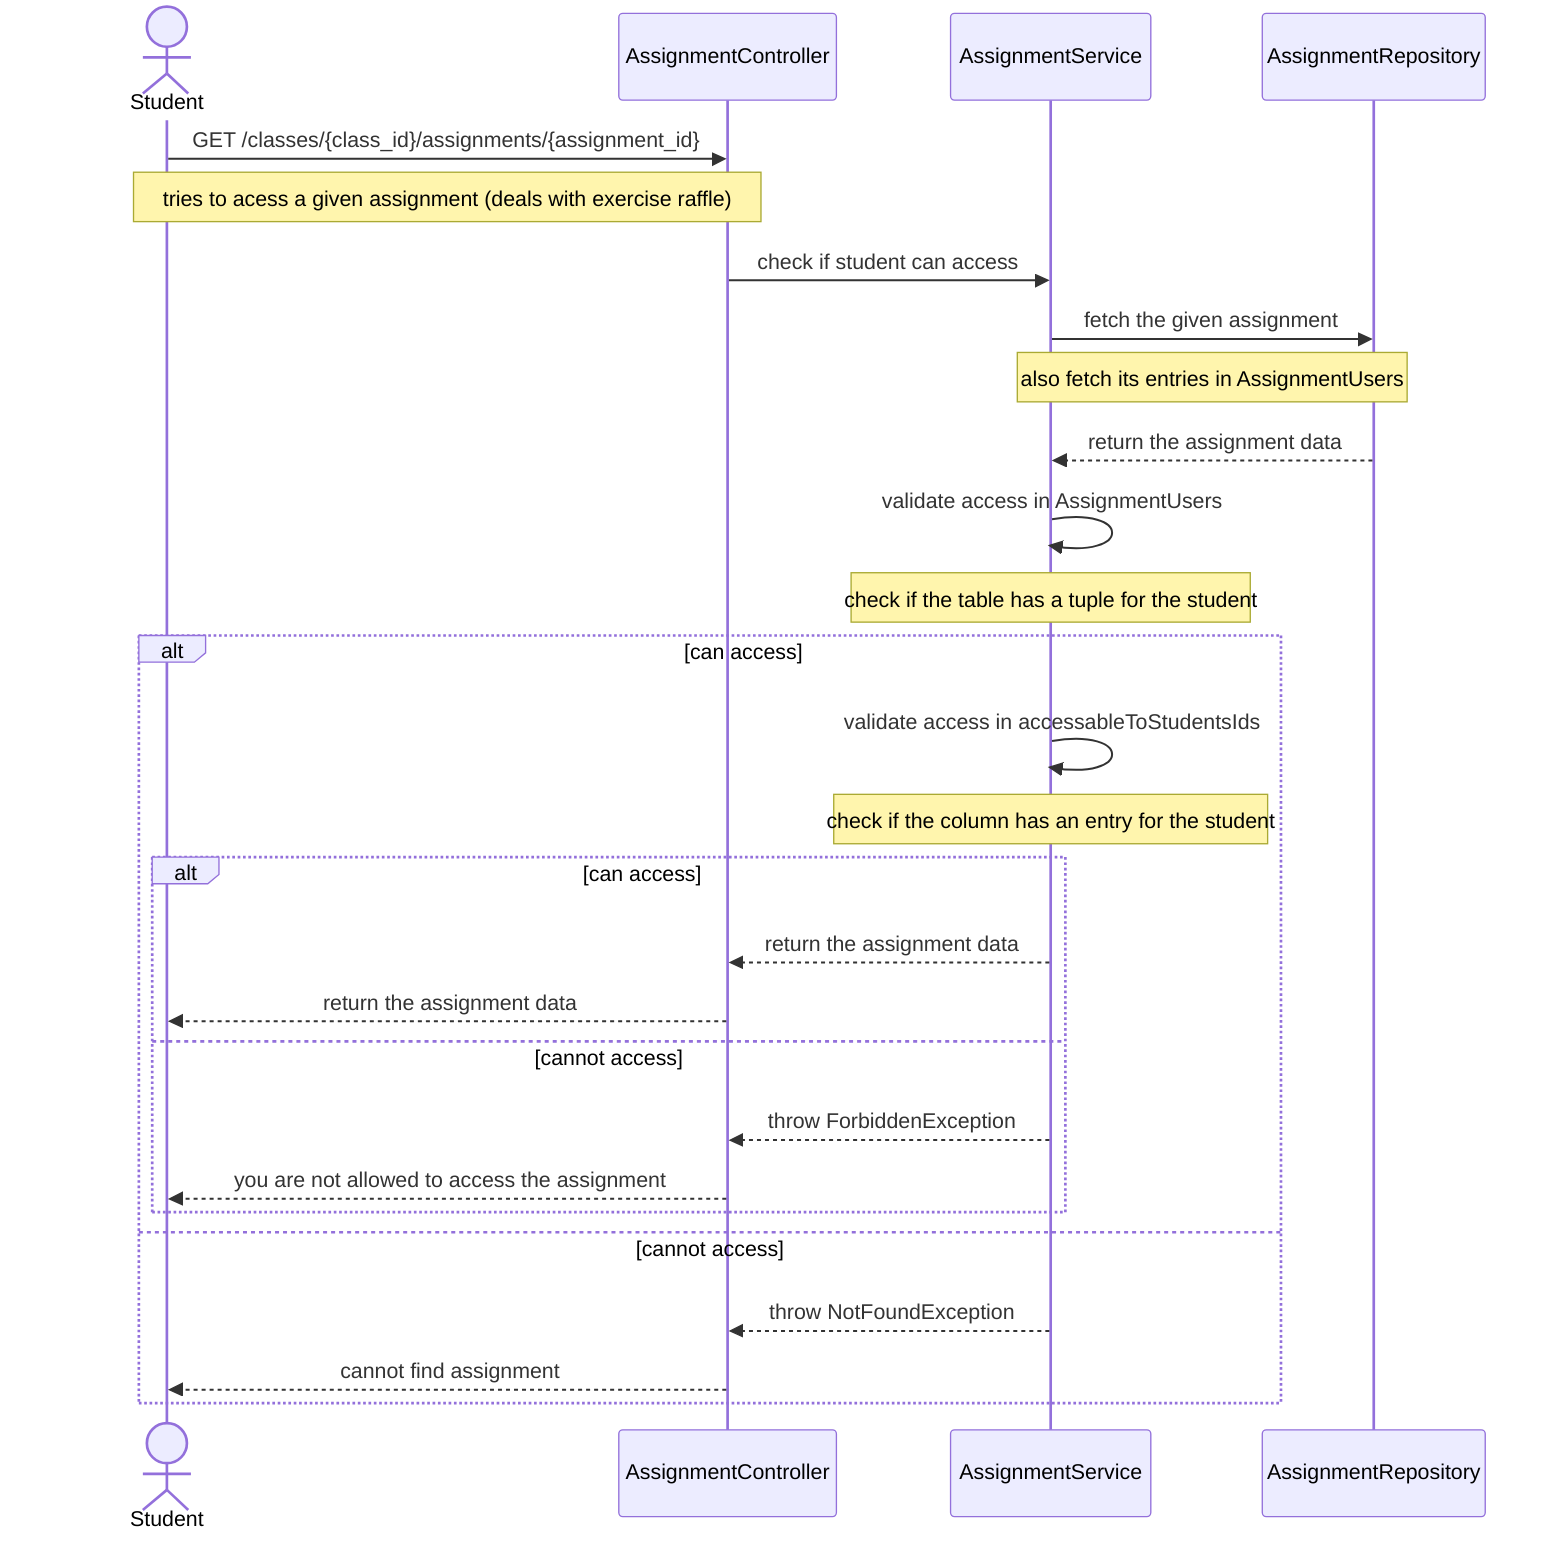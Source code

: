 %%! spec: 29/09/2022

sequenceDiagram
actor Student

Student ->> AssignmentController: GET /classes/{class_id}/assignments/{assignment_id}
Note over Student, AssignmentController: tries to acess a given assignment (deals with exercise raffle)

AssignmentController ->> AssignmentService: check if student can access

AssignmentService ->> AssignmentRepository: fetch the given assignment
Note over AssignmentService, AssignmentRepository: also fetch its entries in AssignmentUsers

AssignmentRepository -->> AssignmentService: return the assignment data

AssignmentService ->> AssignmentService: validate access in AssignmentUsers
Note over AssignmentService: check if the table has a tuple for the student

alt can access
    AssignmentService ->> AssignmentService: validate access in accessableToStudentsIds
    Note over AssignmentService: check if the column has an entry for the student

    alt can access
        AssignmentService -->> AssignmentController: return the assignment data
        AssignmentController -->> Student: return the assignment data
    else cannot access
        AssignmentService -->> AssignmentController: throw ForbiddenException
        AssignmentController -->> Student: you are not allowed to access the assignment
    end
else cannot access
    AssignmentService -->> AssignmentController: throw NotFoundException
    AssignmentController -->> Student: cannot find assignment
end